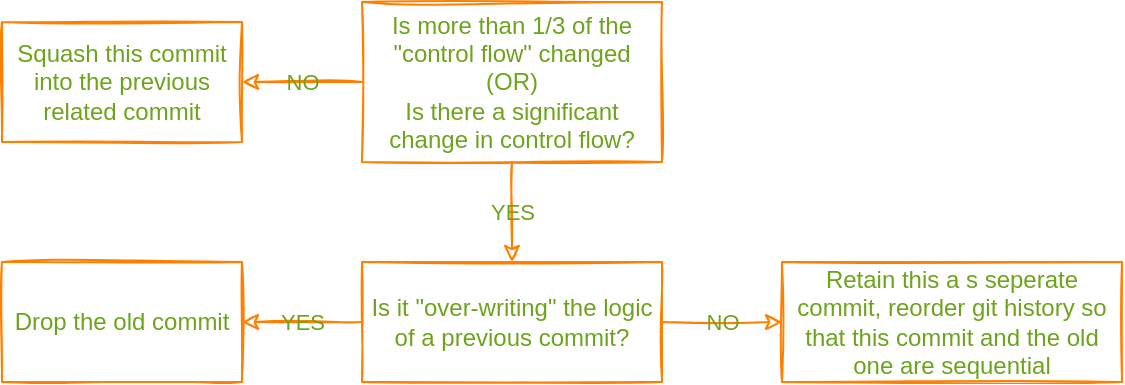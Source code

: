 <mxfile version="14.2.4" type="embed">
    <diagram id="ILaKFgd0tkDVPzhWKZRe" name="Page-1">
        <mxGraphModel dx="734" dy="437" grid="1" gridSize="10" guides="1" tooltips="1" connect="1" arrows="1" fold="1" page="1" pageScale="1" pageWidth="1169" pageHeight="827" math="0" shadow="0">
            <root>
                <mxCell id="0"/>
                <mxCell id="1" parent="0"/>
                <mxCell id="12" value="YES" style="edgeStyle=orthogonalEdgeStyle;rounded=0;orthogonalLoop=1;jettySize=auto;html=1;entryX=0.5;entryY=0;entryDx=0;entryDy=0;strokeColor=#FF8000;labelBackgroundColor=none;fontColor=#6EA31D;sketch=1;fillOpacity=0;" parent="1" source="6" target="8" edge="1">
                    <mxGeometry relative="1" as="geometry"/>
                </mxCell>
                <mxCell id="14" value="NO" style="edgeStyle=orthogonalEdgeStyle;rounded=0;orthogonalLoop=1;jettySize=auto;html=1;entryX=1;entryY=0.5;entryDx=0;entryDy=0;strokeColor=#FF8000;labelBackgroundColor=none;fontColor=#6EA31D;sketch=1;fillOpacity=0;" parent="1" source="6" target="11" edge="1">
                    <mxGeometry relative="1" as="geometry"/>
                </mxCell>
                <mxCell id="6" value="Is more than 1/3 of the &quot;control flow&quot; changed&lt;br&gt;(OR)&lt;br&gt;Is there a significant change in control flow?" style="whiteSpace=wrap;html=1;strokeColor=#FF8000;fillColor=none;labelBackgroundColor=none;fontColor=#6EA31D;sketch=1;fillOpacity=0;" parent="1" vertex="1">
                    <mxGeometry x="220" y="30" width="150" height="80" as="geometry"/>
                </mxCell>
                <mxCell id="15" value="YES" style="edgeStyle=orthogonalEdgeStyle;rounded=0;orthogonalLoop=1;jettySize=auto;html=1;entryX=1;entryY=0.5;entryDx=0;entryDy=0;strokeColor=#FF8000;labelBackgroundColor=none;fontColor=#6EA31D;sketch=1;fillOpacity=0;" parent="1" source="8" target="9" edge="1">
                    <mxGeometry relative="1" as="geometry"/>
                </mxCell>
                <mxCell id="16" value="NO" style="edgeStyle=orthogonalEdgeStyle;rounded=0;orthogonalLoop=1;jettySize=auto;html=1;entryX=0;entryY=0.5;entryDx=0;entryDy=0;strokeColor=#FF8000;labelBackgroundColor=none;fontColor=#6EA31D;sketch=1;fillOpacity=0;" parent="1" source="8" target="10" edge="1">
                    <mxGeometry relative="1" as="geometry"/>
                </mxCell>
                <mxCell id="8" value="Is it &quot;over-writing&quot; the logic of a previous commit?" style="whiteSpace=wrap;html=1;strokeColor=#FF8000;fillColor=none;labelBackgroundColor=none;fontColor=#6EA31D;sketch=1;fillOpacity=0;" parent="1" vertex="1">
                    <mxGeometry x="220" y="160" width="150" height="60" as="geometry"/>
                </mxCell>
                <mxCell id="9" value="Drop the old commit" style="whiteSpace=wrap;html=1;strokeColor=#FF8000;fillColor=none;labelBackgroundColor=none;fontColor=#6EA31D;sketch=1;fillOpacity=0;" parent="1" vertex="1">
                    <mxGeometry x="40" y="160" width="120" height="60" as="geometry"/>
                </mxCell>
                <mxCell id="10" value="Retain this a s seperate commit, reorder git history so that this commit and the old one are sequential" style="whiteSpace=wrap;html=1;strokeColor=#FF8000;fillColor=none;labelBackgroundColor=none;fontColor=#6EA31D;sketch=1;fillOpacity=0;" parent="1" vertex="1">
                    <mxGeometry x="430" y="160" width="170" height="60" as="geometry"/>
                </mxCell>
                <mxCell id="11" value="Squash this commit into the previous related commit" style="whiteSpace=wrap;html=1;strokeColor=#FF8000;fillColor=none;labelBackgroundColor=none;fontColor=#6EA31D;sketch=1;fillOpacity=0;" parent="1" vertex="1">
                    <mxGeometry x="40" y="40" width="120" height="60" as="geometry"/>
                </mxCell>
            </root>
        </mxGraphModel>
    </diagram>
</mxfile>